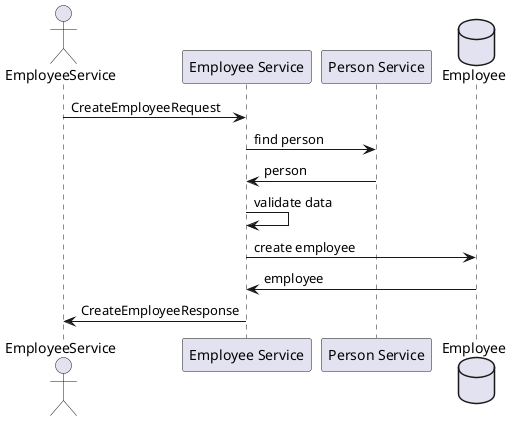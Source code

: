 @startuml
'https://plantuml.com/sequence-diagram

actor "EmployeeService" as ES
participant "Employee Service" as S
participant "Person Service" as U
database "Employee" as E


' Create New Employee
ES -> S: CreateEmployeeRequest
S -> U: find person
U -> S: person

S-> S: validate data
S-> E: create employee

E -> S: employee

S -> ES: CreateEmployeeResponse
@enduml